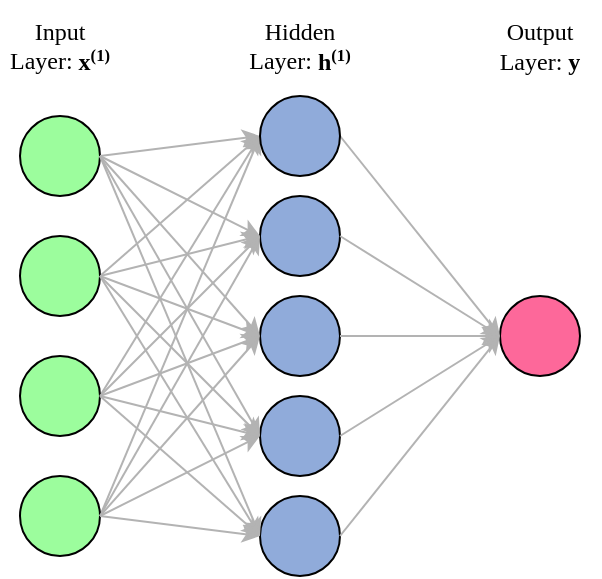 <mxfile version="13.0.1" type="github"><diagram id="iOb_tmy6EXXsoSK2Af5b" name="Page-1"><mxGraphModel dx="946" dy="547" grid="1" gridSize="10" guides="1" tooltips="1" connect="1" arrows="1" fold="1" page="1" pageScale="1" pageWidth="850" pageHeight="1100" math="0" shadow="0"><root><mxCell id="0"/><mxCell id="1" parent="0"/><mxCell id="AYwdGlvRZgMCW2TYdVhW-1" value="" style="ellipse;whiteSpace=wrap;html=1;aspect=fixed;fillColor=#9cfd9d;fontFamily=Times New Roman;" vertex="1" parent="1"><mxGeometry x="280" y="120" width="40" height="40" as="geometry"/></mxCell><mxCell id="AYwdGlvRZgMCW2TYdVhW-27" style="rounded=0;orthogonalLoop=1;jettySize=auto;html=1;exitX=1;exitY=0.5;exitDx=0;exitDy=0;entryX=0;entryY=0.5;entryDx=0;entryDy=0;fontFamily=Times New Roman;strokeColor=#B3B3B3;" edge="1" parent="1" source="AYwdGlvRZgMCW2TYdVhW-2" target="AYwdGlvRZgMCW2TYdVhW-16"><mxGeometry relative="1" as="geometry"/></mxCell><mxCell id="AYwdGlvRZgMCW2TYdVhW-2" value="" style="ellipse;whiteSpace=wrap;html=1;aspect=fixed;fillColor=#9CFD9D;fontFamily=Times New Roman;" vertex="1" parent="1"><mxGeometry x="280" y="180" width="40" height="40" as="geometry"/></mxCell><mxCell id="AYwdGlvRZgMCW2TYdVhW-28" style="edgeStyle=none;rounded=0;orthogonalLoop=1;jettySize=auto;html=1;exitX=1;exitY=0.5;exitDx=0;exitDy=0;entryX=0;entryY=0.5;entryDx=0;entryDy=0;fontFamily=Times New Roman;strokeColor=#B3B3B3;" edge="1" parent="1" source="AYwdGlvRZgMCW2TYdVhW-3" target="AYwdGlvRZgMCW2TYdVhW-16"><mxGeometry relative="1" as="geometry"/></mxCell><mxCell id="AYwdGlvRZgMCW2TYdVhW-3" value="" style="ellipse;whiteSpace=wrap;html=1;aspect=fixed;fillColor=#9CFD9D;fontFamily=Times New Roman;" vertex="1" parent="1"><mxGeometry x="280" y="240" width="40" height="40" as="geometry"/></mxCell><mxCell id="AYwdGlvRZgMCW2TYdVhW-5" value="" style="ellipse;whiteSpace=wrap;html=1;aspect=fixed;fillColor=#fd689a;fontFamily=Times New Roman;" vertex="1" parent="1"><mxGeometry x="520" y="210" width="40" height="40" as="geometry"/></mxCell><mxCell id="AYwdGlvRZgMCW2TYdVhW-8" value="" style="endArrow=classic;html=1;exitX=1;exitY=0.5;exitDx=0;exitDy=0;entryX=0;entryY=0.5;entryDx=0;entryDy=0;strokeColor=#B3B3B3;" edge="1" parent="1" source="AYwdGlvRZgMCW2TYdVhW-1" target="AYwdGlvRZgMCW2TYdVhW-16"><mxGeometry width="50" height="50" relative="1" as="geometry"><mxPoint x="400" y="330" as="sourcePoint"/><mxPoint x="405.912" y="192.869" as="targetPoint"/></mxGeometry></mxCell><mxCell id="AYwdGlvRZgMCW2TYdVhW-9" value="" style="endArrow=classic;html=1;exitX=1;exitY=0.5;exitDx=0;exitDy=0;entryX=0;entryY=0.5;entryDx=0;entryDy=0;strokeColor=#B3B3B3;" edge="1" parent="1" source="AYwdGlvRZgMCW2TYdVhW-16" target="AYwdGlvRZgMCW2TYdVhW-5"><mxGeometry width="50" height="50" relative="1" as="geometry"><mxPoint x="510" y="220" as="sourcePoint"/><mxPoint x="450" y="280" as="targetPoint"/></mxGeometry></mxCell><mxCell id="AYwdGlvRZgMCW2TYdVhW-29" style="edgeStyle=none;rounded=0;orthogonalLoop=1;jettySize=auto;html=1;exitX=1;exitY=0.5;exitDx=0;exitDy=0;fontFamily=Times New Roman;entryX=0;entryY=0.5;entryDx=0;entryDy=0;strokeColor=#B3B3B3;" edge="1" parent="1" source="AYwdGlvRZgMCW2TYdVhW-15" target="AYwdGlvRZgMCW2TYdVhW-16"><mxGeometry relative="1" as="geometry"><mxPoint x="400" y="100" as="targetPoint"/></mxGeometry></mxCell><mxCell id="AYwdGlvRZgMCW2TYdVhW-15" value="" style="ellipse;whiteSpace=wrap;html=1;aspect=fixed;fillColor=#9CFD9D;fontFamily=Times New Roman;" vertex="1" parent="1"><mxGeometry x="280" y="300" width="40" height="40" as="geometry"/></mxCell><mxCell id="AYwdGlvRZgMCW2TYdVhW-16" value="" style="ellipse;whiteSpace=wrap;html=1;aspect=fixed;fillColor=#90ABDA;fontFamily=Times New Roman;" vertex="1" parent="1"><mxGeometry x="400" y="110" width="40" height="40" as="geometry"/></mxCell><mxCell id="AYwdGlvRZgMCW2TYdVhW-17" value="" style="ellipse;whiteSpace=wrap;html=1;aspect=fixed;fillColor=#90ABDA;fontFamily=Times New Roman;" vertex="1" parent="1"><mxGeometry x="400" y="160" width="40" height="40" as="geometry"/></mxCell><mxCell id="AYwdGlvRZgMCW2TYdVhW-18" value="" style="ellipse;whiteSpace=wrap;html=1;aspect=fixed;fillColor=#90ABDA;fontFamily=Times New Roman;" vertex="1" parent="1"><mxGeometry x="400" y="210" width="40" height="40" as="geometry"/></mxCell><mxCell id="AYwdGlvRZgMCW2TYdVhW-19" value="" style="ellipse;whiteSpace=wrap;html=1;aspect=fixed;fillColor=#90ABDA;fontFamily=Times New Roman;" vertex="1" parent="1"><mxGeometry x="400" y="260" width="40" height="40" as="geometry"/></mxCell><mxCell id="AYwdGlvRZgMCW2TYdVhW-20" value="" style="ellipse;whiteSpace=wrap;html=1;aspect=fixed;fillColor=#90ABDA;fontFamily=Times New Roman;" vertex="1" parent="1"><mxGeometry x="400" y="310" width="40" height="40" as="geometry"/></mxCell><mxCell id="AYwdGlvRZgMCW2TYdVhW-21" value="" style="endArrow=classic;html=1;exitX=1;exitY=0.5;exitDx=0;exitDy=0;entryX=0;entryY=0.5;entryDx=0;entryDy=0;strokeColor=#B3B3B3;" edge="1" parent="1" source="AYwdGlvRZgMCW2TYdVhW-1" target="AYwdGlvRZgMCW2TYdVhW-17"><mxGeometry width="50" height="50" relative="1" as="geometry"><mxPoint x="330" y="150" as="sourcePoint"/><mxPoint x="410" y="110" as="targetPoint"/></mxGeometry></mxCell><mxCell id="AYwdGlvRZgMCW2TYdVhW-22" value="" style="endArrow=classic;html=1;exitX=1;exitY=0.5;exitDx=0;exitDy=0;entryX=0;entryY=0.5;entryDx=0;entryDy=0;strokeColor=#B3B3B3;" edge="1" parent="1" source="AYwdGlvRZgMCW2TYdVhW-1" target="AYwdGlvRZgMCW2TYdVhW-20"><mxGeometry width="50" height="50" relative="1" as="geometry"><mxPoint x="310" y="180" as="sourcePoint"/><mxPoint x="390" y="140" as="targetPoint"/></mxGeometry></mxCell><mxCell id="AYwdGlvRZgMCW2TYdVhW-23" value="" style="endArrow=classic;html=1;exitX=1;exitY=0.5;exitDx=0;exitDy=0;entryX=0;entryY=0.5;entryDx=0;entryDy=0;strokeColor=#B3B3B3;" edge="1" parent="1" source="AYwdGlvRZgMCW2TYdVhW-1" target="AYwdGlvRZgMCW2TYdVhW-18"><mxGeometry width="50" height="50" relative="1" as="geometry"><mxPoint x="320" y="300" as="sourcePoint"/><mxPoint x="400" y="260" as="targetPoint"/></mxGeometry></mxCell><mxCell id="AYwdGlvRZgMCW2TYdVhW-24" value="" style="endArrow=classic;html=1;exitX=1;exitY=0.5;exitDx=0;exitDy=0;entryX=0;entryY=0.5;entryDx=0;entryDy=0;strokeColor=#B3B3B3;" edge="1" parent="1" source="AYwdGlvRZgMCW2TYdVhW-1" target="AYwdGlvRZgMCW2TYdVhW-19"><mxGeometry width="50" height="50" relative="1" as="geometry"><mxPoint x="320" y="380" as="sourcePoint"/><mxPoint x="400" y="340" as="targetPoint"/></mxGeometry></mxCell><mxCell id="AYwdGlvRZgMCW2TYdVhW-30" value="" style="endArrow=classic;html=1;exitX=1;exitY=0.5;exitDx=0;exitDy=0;entryX=0;entryY=0.5;entryDx=0;entryDy=0;strokeColor=#B3B3B3;" edge="1" parent="1" source="AYwdGlvRZgMCW2TYdVhW-15" target="AYwdGlvRZgMCW2TYdVhW-18"><mxGeometry width="50" height="50" relative="1" as="geometry"><mxPoint x="520" y="290" as="sourcePoint"/><mxPoint x="590" y="290" as="targetPoint"/></mxGeometry></mxCell><mxCell id="AYwdGlvRZgMCW2TYdVhW-31" value="" style="endArrow=classic;html=1;exitX=1;exitY=0.5;exitDx=0;exitDy=0;entryX=0;entryY=0.5;entryDx=0;entryDy=0;strokeColor=#B3B3B3;" edge="1" parent="1" source="AYwdGlvRZgMCW2TYdVhW-15" target="AYwdGlvRZgMCW2TYdVhW-17"><mxGeometry width="50" height="50" relative="1" as="geometry"><mxPoint x="530" y="240" as="sourcePoint"/><mxPoint x="600" y="240" as="targetPoint"/></mxGeometry></mxCell><mxCell id="AYwdGlvRZgMCW2TYdVhW-32" value="" style="endArrow=classic;html=1;entryX=0;entryY=0.5;entryDx=0;entryDy=0;exitX=1;exitY=0.5;exitDx=0;exitDy=0;strokeColor=#B3B3B3;" edge="1" parent="1" source="AYwdGlvRZgMCW2TYdVhW-15" target="AYwdGlvRZgMCW2TYdVhW-19"><mxGeometry width="50" height="50" relative="1" as="geometry"><mxPoint x="320" y="380" as="sourcePoint"/><mxPoint x="610" y="250" as="targetPoint"/></mxGeometry></mxCell><mxCell id="AYwdGlvRZgMCW2TYdVhW-33" value="" style="endArrow=classic;html=1;exitX=1;exitY=0.5;exitDx=0;exitDy=0;entryX=0;entryY=0.5;entryDx=0;entryDy=0;strokeColor=#B3B3B3;" edge="1" parent="1" source="AYwdGlvRZgMCW2TYdVhW-15" target="AYwdGlvRZgMCW2TYdVhW-20"><mxGeometry width="50" height="50" relative="1" as="geometry"><mxPoint x="550" y="260" as="sourcePoint"/><mxPoint x="620" y="260" as="targetPoint"/></mxGeometry></mxCell><mxCell id="AYwdGlvRZgMCW2TYdVhW-34" value="" style="endArrow=classic;html=1;entryX=0;entryY=0.5;entryDx=0;entryDy=0;exitX=1;exitY=0.5;exitDx=0;exitDy=0;strokeColor=#B3B3B3;" edge="1" parent="1" source="AYwdGlvRZgMCW2TYdVhW-3" target="AYwdGlvRZgMCW2TYdVhW-20"><mxGeometry width="50" height="50" relative="1" as="geometry"><mxPoint x="320" y="300" as="sourcePoint"/><mxPoint x="630" y="270" as="targetPoint"/></mxGeometry></mxCell><mxCell id="AYwdGlvRZgMCW2TYdVhW-35" value="" style="endArrow=classic;html=1;entryX=0;entryY=0.5;entryDx=0;entryDy=0;exitX=1;exitY=0.5;exitDx=0;exitDy=0;strokeColor=#B3B3B3;" edge="1" parent="1" source="AYwdGlvRZgMCW2TYdVhW-3" target="AYwdGlvRZgMCW2TYdVhW-19"><mxGeometry width="50" height="50" relative="1" as="geometry"><mxPoint x="320" y="300" as="sourcePoint"/><mxPoint x="640" y="280" as="targetPoint"/></mxGeometry></mxCell><mxCell id="AYwdGlvRZgMCW2TYdVhW-36" value="" style="endArrow=classic;html=1;exitX=1;exitY=0.5;exitDx=0;exitDy=0;entryX=0;entryY=0.5;entryDx=0;entryDy=0;strokeColor=#B3B3B3;" edge="1" parent="1" source="AYwdGlvRZgMCW2TYdVhW-3" target="AYwdGlvRZgMCW2TYdVhW-18"><mxGeometry width="50" height="50" relative="1" as="geometry"><mxPoint x="580" y="290" as="sourcePoint"/><mxPoint x="650" y="290" as="targetPoint"/></mxGeometry></mxCell><mxCell id="AYwdGlvRZgMCW2TYdVhW-37" value="" style="endArrow=classic;html=1;exitX=1;exitY=0.5;exitDx=0;exitDy=0;entryX=0;entryY=0.5;entryDx=0;entryDy=0;strokeColor=#B3B3B3;" edge="1" parent="1" source="AYwdGlvRZgMCW2TYdVhW-3" target="AYwdGlvRZgMCW2TYdVhW-17"><mxGeometry width="50" height="50" relative="1" as="geometry"><mxPoint x="590" y="300" as="sourcePoint"/><mxPoint x="660" y="300" as="targetPoint"/></mxGeometry></mxCell><mxCell id="AYwdGlvRZgMCW2TYdVhW-38" value="" style="endArrow=classic;html=1;entryX=0;entryY=0.5;entryDx=0;entryDy=0;exitX=1;exitY=0.5;exitDx=0;exitDy=0;strokeColor=#B3B3B3;" edge="1" parent="1" source="AYwdGlvRZgMCW2TYdVhW-2" target="AYwdGlvRZgMCW2TYdVhW-20"><mxGeometry width="50" height="50" relative="1" as="geometry"><mxPoint x="320" y="220" as="sourcePoint"/><mxPoint x="670" y="310" as="targetPoint"/></mxGeometry></mxCell><mxCell id="AYwdGlvRZgMCW2TYdVhW-39" value="" style="endArrow=classic;html=1;entryX=0;entryY=0.5;entryDx=0;entryDy=0;exitX=1;exitY=0.5;exitDx=0;exitDy=0;strokeColor=#B3B3B3;" edge="1" parent="1" source="AYwdGlvRZgMCW2TYdVhW-2" target="AYwdGlvRZgMCW2TYdVhW-19"><mxGeometry width="50" height="50" relative="1" as="geometry"><mxPoint x="320" y="220" as="sourcePoint"/><mxPoint x="400" y="340" as="targetPoint"/></mxGeometry></mxCell><mxCell id="AYwdGlvRZgMCW2TYdVhW-40" value="" style="endArrow=classic;html=1;entryX=0;entryY=0.5;entryDx=0;entryDy=0;exitX=1;exitY=0.5;exitDx=0;exitDy=0;strokeColor=#B3B3B3;" edge="1" parent="1" source="AYwdGlvRZgMCW2TYdVhW-2" target="AYwdGlvRZgMCW2TYdVhW-18"><mxGeometry width="50" height="50" relative="1" as="geometry"><mxPoint x="320" y="220" as="sourcePoint"/><mxPoint x="400" y="260" as="targetPoint"/></mxGeometry></mxCell><mxCell id="AYwdGlvRZgMCW2TYdVhW-41" value="" style="endArrow=classic;html=1;exitX=1;exitY=0.5;exitDx=0;exitDy=0;entryX=0;entryY=0.5;entryDx=0;entryDy=0;strokeColor=#B3B3B3;" edge="1" parent="1" source="AYwdGlvRZgMCW2TYdVhW-2" target="AYwdGlvRZgMCW2TYdVhW-17"><mxGeometry width="50" height="50" relative="1" as="geometry"><mxPoint x="540" y="359" as="sourcePoint"/><mxPoint x="610" y="359" as="targetPoint"/></mxGeometry></mxCell><mxCell id="AYwdGlvRZgMCW2TYdVhW-42" value="" style="endArrow=classic;html=1;exitX=1;exitY=0.5;exitDx=0;exitDy=0;entryX=0;entryY=0.5;entryDx=0;entryDy=0;strokeColor=#B3B3B3;" edge="1" parent="1" source="AYwdGlvRZgMCW2TYdVhW-18" target="AYwdGlvRZgMCW2TYdVhW-5"><mxGeometry width="50" height="50" relative="1" as="geometry"><mxPoint x="450" y="110" as="sourcePoint"/><mxPoint x="520" y="260" as="targetPoint"/></mxGeometry></mxCell><mxCell id="AYwdGlvRZgMCW2TYdVhW-43" value="" style="endArrow=classic;html=1;exitX=1;exitY=0.5;exitDx=0;exitDy=0;entryX=0;entryY=0.5;entryDx=0;entryDy=0;strokeColor=#B3B3B3;" edge="1" parent="1" source="AYwdGlvRZgMCW2TYdVhW-17" target="AYwdGlvRZgMCW2TYdVhW-5"><mxGeometry width="50" height="50" relative="1" as="geometry"><mxPoint x="460" y="120" as="sourcePoint"/><mxPoint x="520" y="260" as="targetPoint"/></mxGeometry></mxCell><mxCell id="AYwdGlvRZgMCW2TYdVhW-44" value="" style="endArrow=classic;html=1;exitX=1;exitY=0.5;exitDx=0;exitDy=0;entryX=0;entryY=0.5;entryDx=0;entryDy=0;strokeColor=#B3B3B3;" edge="1" parent="1" source="AYwdGlvRZgMCW2TYdVhW-19" target="AYwdGlvRZgMCW2TYdVhW-5"><mxGeometry width="50" height="50" relative="1" as="geometry"><mxPoint x="470" y="130" as="sourcePoint"/><mxPoint x="470" y="300" as="targetPoint"/></mxGeometry></mxCell><mxCell id="AYwdGlvRZgMCW2TYdVhW-45" value="" style="endArrow=classic;html=1;exitX=1;exitY=0.5;exitDx=0;exitDy=0;entryX=0;entryY=0.5;entryDx=0;entryDy=0;strokeColor=#B3B3B3;" edge="1" parent="1" source="AYwdGlvRZgMCW2TYdVhW-20" target="AYwdGlvRZgMCW2TYdVhW-5"><mxGeometry width="50" height="50" relative="1" as="geometry"><mxPoint x="480" y="140" as="sourcePoint"/><mxPoint x="560" y="300" as="targetPoint"/></mxGeometry></mxCell><mxCell id="AYwdGlvRZgMCW2TYdVhW-46" value="Hidden Layer:&amp;nbsp;&lt;b&gt;h&lt;span style=&quot;font-size: 10px&quot;&gt;&lt;sup&gt;(1)&lt;/sup&gt;&lt;/span&gt;&lt;/b&gt;" style="text;html=1;strokeColor=none;fillColor=none;align=center;verticalAlign=middle;whiteSpace=wrap;rounded=0;fontFamily=Times New Roman;" vertex="1" parent="1"><mxGeometry x="390" y="70" width="60" height="30" as="geometry"/></mxCell><mxCell id="AYwdGlvRZgMCW2TYdVhW-47" value="Input&lt;br&gt;Layer:&amp;nbsp;&lt;b&gt;x&lt;span style=&quot;font-size: 10px&quot;&gt;&lt;sup&gt;(1)&lt;/sup&gt;&lt;/span&gt;&lt;/b&gt;" style="text;html=1;strokeColor=none;fillColor=none;align=center;verticalAlign=middle;whiteSpace=wrap;rounded=0;fontFamily=Times New Roman;" vertex="1" parent="1"><mxGeometry x="270" y="70" width="60" height="30" as="geometry"/></mxCell><mxCell id="AYwdGlvRZgMCW2TYdVhW-48" value="Output Layer: &lt;b&gt;y&lt;/b&gt;" style="text;html=1;strokeColor=none;fillColor=none;align=center;verticalAlign=middle;whiteSpace=wrap;rounded=0;fontFamily=Times New Roman;" vertex="1" parent="1"><mxGeometry x="510" y="70" width="60" height="30" as="geometry"/></mxCell><mxCell id="AYwdGlvRZgMCW2TYdVhW-50" style="edgeStyle=none;rounded=0;orthogonalLoop=1;jettySize=auto;html=1;exitX=0.5;exitY=0;exitDx=0;exitDy=0;strokeColor=#B3B3B3;fontFamily=Times New Roman;" edge="1" parent="1" source="AYwdGlvRZgMCW2TYdVhW-47" target="AYwdGlvRZgMCW2TYdVhW-47"><mxGeometry relative="1" as="geometry"/></mxCell></root></mxGraphModel></diagram></mxfile>